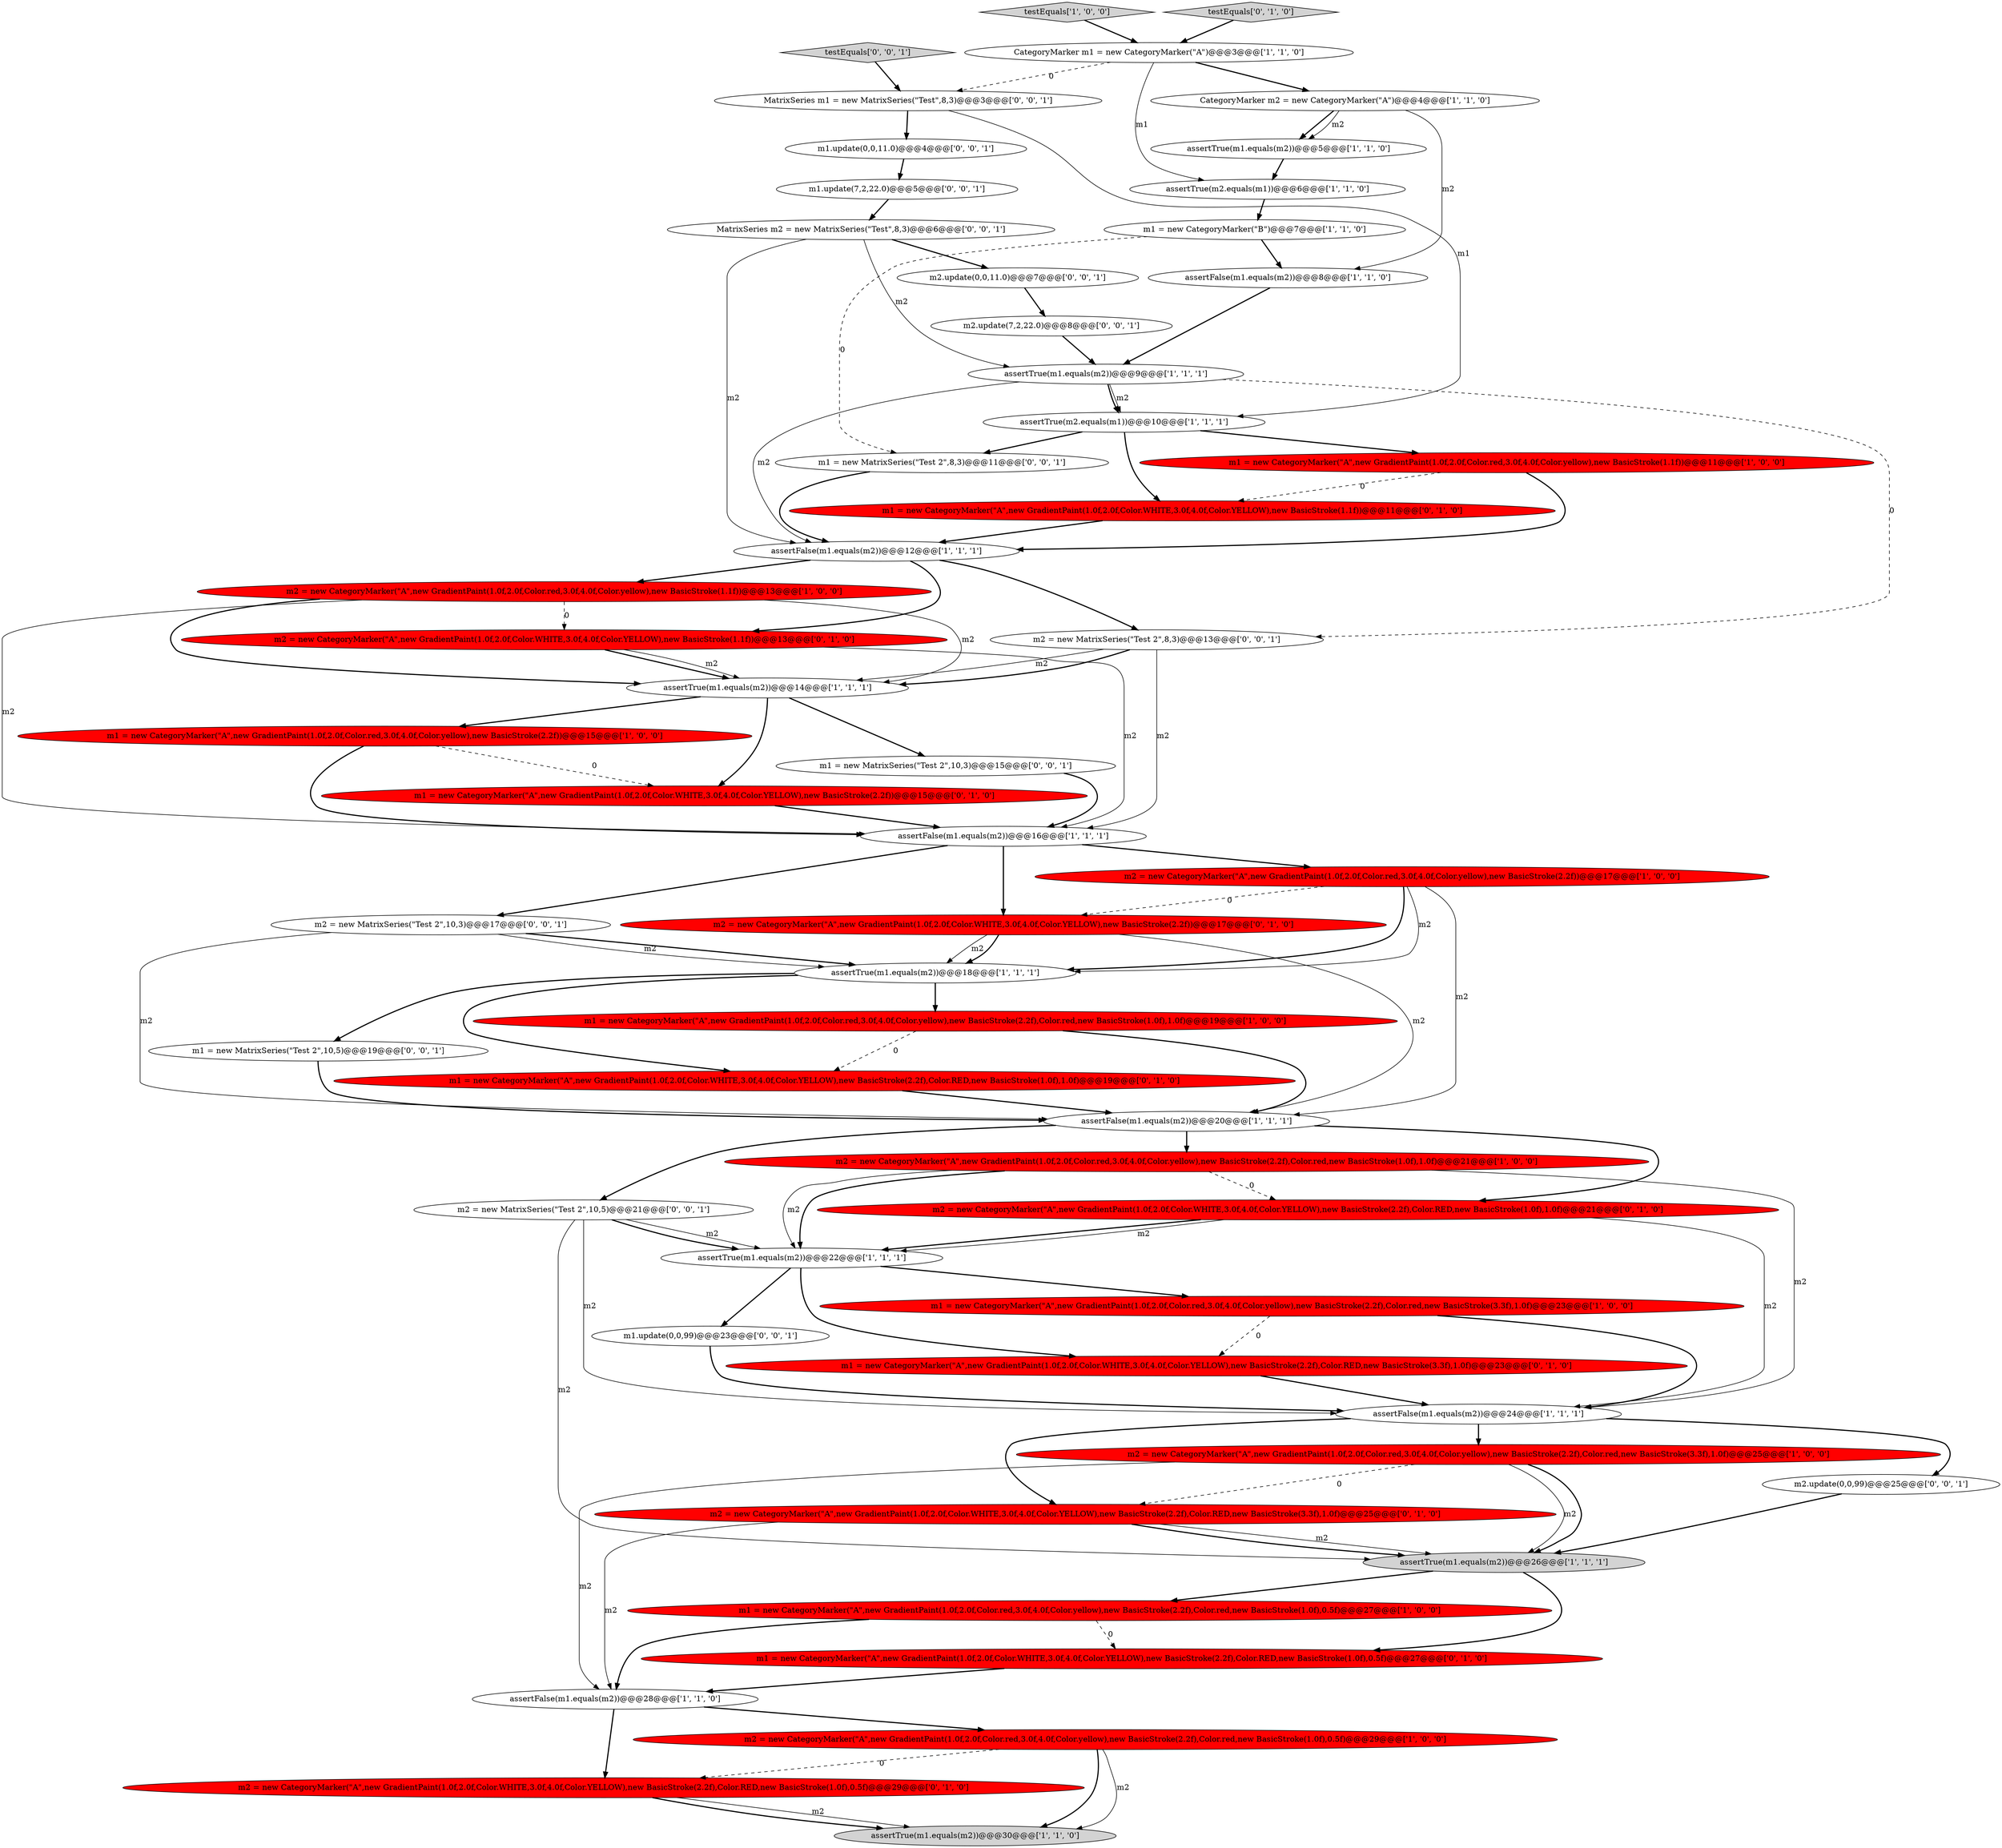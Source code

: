 digraph {
2 [style = filled, label = "m1 = new CategoryMarker(\"A\",new GradientPaint(1.0f,2.0f,Color.red,3.0f,4.0f,Color.yellow),new BasicStroke(2.2f),Color.red,new BasicStroke(3.3f),1.0f)@@@23@@@['1', '0', '0']", fillcolor = red, shape = ellipse image = "AAA1AAABBB1BBB"];
23 [style = filled, label = "assertFalse(m1.equals(m2))@@@16@@@['1', '1', '1']", fillcolor = white, shape = ellipse image = "AAA0AAABBB1BBB"];
29 [style = filled, label = "m1 = new CategoryMarker(\"A\",new GradientPaint(1.0f,2.0f,Color.WHITE,3.0f,4.0f,Color.YELLOW),new BasicStroke(1.1f))@@@11@@@['0', '1', '0']", fillcolor = red, shape = ellipse image = "AAA1AAABBB2BBB"];
16 [style = filled, label = "CategoryMarker m1 = new CategoryMarker(\"A\")@@@3@@@['1', '1', '0']", fillcolor = white, shape = ellipse image = "AAA0AAABBB1BBB"];
10 [style = filled, label = "testEquals['1', '0', '0']", fillcolor = lightgray, shape = diamond image = "AAA0AAABBB1BBB"];
25 [style = filled, label = "m2 = new CategoryMarker(\"A\",new GradientPaint(1.0f,2.0f,Color.red,3.0f,4.0f,Color.yellow),new BasicStroke(2.2f))@@@17@@@['1', '0', '0']", fillcolor = red, shape = ellipse image = "AAA1AAABBB1BBB"];
33 [style = filled, label = "m1 = new CategoryMarker(\"A\",new GradientPaint(1.0f,2.0f,Color.WHITE,3.0f,4.0f,Color.YELLOW),new BasicStroke(2.2f))@@@15@@@['0', '1', '0']", fillcolor = red, shape = ellipse image = "AAA1AAABBB2BBB"];
28 [style = filled, label = "m2 = new CategoryMarker(\"A\",new GradientPaint(1.0f,2.0f,Color.red,3.0f,4.0f,Color.yellow),new BasicStroke(1.1f))@@@13@@@['1', '0', '0']", fillcolor = red, shape = ellipse image = "AAA1AAABBB1BBB"];
51 [style = filled, label = "m2 = new MatrixSeries(\"Test 2\",8,3)@@@13@@@['0', '0', '1']", fillcolor = white, shape = ellipse image = "AAA0AAABBB3BBB"];
11 [style = filled, label = "m1 = new CategoryMarker(\"B\")@@@7@@@['1', '1', '0']", fillcolor = white, shape = ellipse image = "AAA0AAABBB1BBB"];
30 [style = filled, label = "m2 = new CategoryMarker(\"A\",new GradientPaint(1.0f,2.0f,Color.WHITE,3.0f,4.0f,Color.YELLOW),new BasicStroke(2.2f),Color.RED,new BasicStroke(3.3f),1.0f)@@@25@@@['0', '1', '0']", fillcolor = red, shape = ellipse image = "AAA1AAABBB2BBB"];
22 [style = filled, label = "assertTrue(m2.equals(m1))@@@10@@@['1', '1', '1']", fillcolor = white, shape = ellipse image = "AAA0AAABBB1BBB"];
35 [style = filled, label = "m1 = new CategoryMarker(\"A\",new GradientPaint(1.0f,2.0f,Color.WHITE,3.0f,4.0f,Color.YELLOW),new BasicStroke(2.2f),Color.RED,new BasicStroke(3.3f),1.0f)@@@23@@@['0', '1', '0']", fillcolor = red, shape = ellipse image = "AAA1AAABBB2BBB"];
9 [style = filled, label = "assertFalse(m1.equals(m2))@@@24@@@['1', '1', '1']", fillcolor = white, shape = ellipse image = "AAA0AAABBB1BBB"];
13 [style = filled, label = "assertTrue(m1.equals(m2))@@@18@@@['1', '1', '1']", fillcolor = white, shape = ellipse image = "AAA0AAABBB1BBB"];
40 [style = filled, label = "m1.update(7,2,22.0)@@@5@@@['0', '0', '1']", fillcolor = white, shape = ellipse image = "AAA0AAABBB3BBB"];
53 [style = filled, label = "MatrixSeries m1 = new MatrixSeries(\"Test\",8,3)@@@3@@@['0', '0', '1']", fillcolor = white, shape = ellipse image = "AAA0AAABBB3BBB"];
31 [style = filled, label = "m1 = new CategoryMarker(\"A\",new GradientPaint(1.0f,2.0f,Color.WHITE,3.0f,4.0f,Color.YELLOW),new BasicStroke(2.2f),Color.RED,new BasicStroke(1.0f),1.0f)@@@19@@@['0', '1', '0']", fillcolor = red, shape = ellipse image = "AAA1AAABBB2BBB"];
34 [style = filled, label = "m2 = new CategoryMarker(\"A\",new GradientPaint(1.0f,2.0f,Color.WHITE,3.0f,4.0f,Color.YELLOW),new BasicStroke(2.2f),Color.RED,new BasicStroke(1.0f),0.5f)@@@29@@@['0', '1', '0']", fillcolor = red, shape = ellipse image = "AAA1AAABBB2BBB"];
41 [style = filled, label = "m2 = new MatrixSeries(\"Test 2\",10,5)@@@21@@@['0', '0', '1']", fillcolor = white, shape = ellipse image = "AAA0AAABBB3BBB"];
12 [style = filled, label = "assertTrue(m1.equals(m2))@@@22@@@['1', '1', '1']", fillcolor = white, shape = ellipse image = "AAA0AAABBB1BBB"];
26 [style = filled, label = "assertFalse(m1.equals(m2))@@@28@@@['1', '1', '0']", fillcolor = white, shape = ellipse image = "AAA0AAABBB1BBB"];
0 [style = filled, label = "assertTrue(m1.equals(m2))@@@26@@@['1', '1', '1']", fillcolor = lightgray, shape = ellipse image = "AAA0AAABBB1BBB"];
43 [style = filled, label = "m1.update(0,0,11.0)@@@4@@@['0', '0', '1']", fillcolor = white, shape = ellipse image = "AAA0AAABBB3BBB"];
49 [style = filled, label = "m1 = new MatrixSeries(\"Test 2\",8,3)@@@11@@@['0', '0', '1']", fillcolor = white, shape = ellipse image = "AAA0AAABBB3BBB"];
45 [style = filled, label = "m1.update(0,0,99)@@@23@@@['0', '0', '1']", fillcolor = white, shape = ellipse image = "AAA0AAABBB3BBB"];
54 [style = filled, label = "MatrixSeries m2 = new MatrixSeries(\"Test\",8,3)@@@6@@@['0', '0', '1']", fillcolor = white, shape = ellipse image = "AAA0AAABBB3BBB"];
19 [style = filled, label = "m1 = new CategoryMarker(\"A\",new GradientPaint(1.0f,2.0f,Color.red,3.0f,4.0f,Color.yellow),new BasicStroke(2.2f))@@@15@@@['1', '0', '0']", fillcolor = red, shape = ellipse image = "AAA1AAABBB1BBB"];
21 [style = filled, label = "assertFalse(m1.equals(m2))@@@8@@@['1', '1', '0']", fillcolor = white, shape = ellipse image = "AAA0AAABBB1BBB"];
8 [style = filled, label = "CategoryMarker m2 = new CategoryMarker(\"A\")@@@4@@@['1', '1', '0']", fillcolor = white, shape = ellipse image = "AAA0AAABBB1BBB"];
27 [style = filled, label = "m2 = new CategoryMarker(\"A\",new GradientPaint(1.0f,2.0f,Color.red,3.0f,4.0f,Color.yellow),new BasicStroke(2.2f),Color.red,new BasicStroke(1.0f),1.0f)@@@21@@@['1', '0', '0']", fillcolor = red, shape = ellipse image = "AAA1AAABBB1BBB"];
24 [style = filled, label = "m2 = new CategoryMarker(\"A\",new GradientPaint(1.0f,2.0f,Color.red,3.0f,4.0f,Color.yellow),new BasicStroke(2.2f),Color.red,new BasicStroke(3.3f),1.0f)@@@25@@@['1', '0', '0']", fillcolor = red, shape = ellipse image = "AAA1AAABBB1BBB"];
15 [style = filled, label = "assertTrue(m1.equals(m2))@@@9@@@['1', '1', '1']", fillcolor = white, shape = ellipse image = "AAA0AAABBB1BBB"];
7 [style = filled, label = "assertTrue(m1.equals(m2))@@@30@@@['1', '1', '0']", fillcolor = lightgray, shape = ellipse image = "AAA0AAABBB1BBB"];
37 [style = filled, label = "testEquals['0', '1', '0']", fillcolor = lightgray, shape = diamond image = "AAA0AAABBB2BBB"];
47 [style = filled, label = "m2 = new MatrixSeries(\"Test 2\",10,3)@@@17@@@['0', '0', '1']", fillcolor = white, shape = ellipse image = "AAA0AAABBB3BBB"];
48 [style = filled, label = "m2.update(0,0,11.0)@@@7@@@['0', '0', '1']", fillcolor = white, shape = ellipse image = "AAA0AAABBB3BBB"];
17 [style = filled, label = "assertFalse(m1.equals(m2))@@@20@@@['1', '1', '1']", fillcolor = white, shape = ellipse image = "AAA0AAABBB1BBB"];
52 [style = filled, label = "m1 = new MatrixSeries(\"Test 2\",10,5)@@@19@@@['0', '0', '1']", fillcolor = white, shape = ellipse image = "AAA0AAABBB3BBB"];
42 [style = filled, label = "testEquals['0', '0', '1']", fillcolor = lightgray, shape = diamond image = "AAA0AAABBB3BBB"];
50 [style = filled, label = "m2.update(7,2,22.0)@@@8@@@['0', '0', '1']", fillcolor = white, shape = ellipse image = "AAA0AAABBB3BBB"];
44 [style = filled, label = "m2.update(0,0,99)@@@25@@@['0', '0', '1']", fillcolor = white, shape = ellipse image = "AAA0AAABBB3BBB"];
1 [style = filled, label = "m1 = new CategoryMarker(\"A\",new GradientPaint(1.0f,2.0f,Color.red,3.0f,4.0f,Color.yellow),new BasicStroke(2.2f),Color.red,new BasicStroke(1.0f),1.0f)@@@19@@@['1', '0', '0']", fillcolor = red, shape = ellipse image = "AAA1AAABBB1BBB"];
46 [style = filled, label = "m1 = new MatrixSeries(\"Test 2\",10,3)@@@15@@@['0', '0', '1']", fillcolor = white, shape = ellipse image = "AAA0AAABBB3BBB"];
6 [style = filled, label = "m2 = new CategoryMarker(\"A\",new GradientPaint(1.0f,2.0f,Color.red,3.0f,4.0f,Color.yellow),new BasicStroke(2.2f),Color.red,new BasicStroke(1.0f),0.5f)@@@29@@@['1', '0', '0']", fillcolor = red, shape = ellipse image = "AAA1AAABBB1BBB"];
4 [style = filled, label = "m1 = new CategoryMarker(\"A\",new GradientPaint(1.0f,2.0f,Color.red,3.0f,4.0f,Color.yellow),new BasicStroke(1.1f))@@@11@@@['1', '0', '0']", fillcolor = red, shape = ellipse image = "AAA1AAABBB1BBB"];
14 [style = filled, label = "assertTrue(m1.equals(m2))@@@14@@@['1', '1', '1']", fillcolor = white, shape = ellipse image = "AAA0AAABBB1BBB"];
20 [style = filled, label = "assertTrue(m2.equals(m1))@@@6@@@['1', '1', '0']", fillcolor = white, shape = ellipse image = "AAA0AAABBB1BBB"];
32 [style = filled, label = "m2 = new CategoryMarker(\"A\",new GradientPaint(1.0f,2.0f,Color.WHITE,3.0f,4.0f,Color.YELLOW),new BasicStroke(2.2f),Color.RED,new BasicStroke(1.0f),1.0f)@@@21@@@['0', '1', '0']", fillcolor = red, shape = ellipse image = "AAA1AAABBB2BBB"];
36 [style = filled, label = "m2 = new CategoryMarker(\"A\",new GradientPaint(1.0f,2.0f,Color.WHITE,3.0f,4.0f,Color.YELLOW),new BasicStroke(1.1f))@@@13@@@['0', '1', '0']", fillcolor = red, shape = ellipse image = "AAA1AAABBB2BBB"];
39 [style = filled, label = "m1 = new CategoryMarker(\"A\",new GradientPaint(1.0f,2.0f,Color.WHITE,3.0f,4.0f,Color.YELLOW),new BasicStroke(2.2f),Color.RED,new BasicStroke(1.0f),0.5f)@@@27@@@['0', '1', '0']", fillcolor = red, shape = ellipse image = "AAA1AAABBB2BBB"];
3 [style = filled, label = "assertTrue(m1.equals(m2))@@@5@@@['1', '1', '0']", fillcolor = white, shape = ellipse image = "AAA0AAABBB1BBB"];
5 [style = filled, label = "assertFalse(m1.equals(m2))@@@12@@@['1', '1', '1']", fillcolor = white, shape = ellipse image = "AAA0AAABBB1BBB"];
18 [style = filled, label = "m1 = new CategoryMarker(\"A\",new GradientPaint(1.0f,2.0f,Color.red,3.0f,4.0f,Color.yellow),new BasicStroke(2.2f),Color.red,new BasicStroke(1.0f),0.5f)@@@27@@@['1', '0', '0']", fillcolor = red, shape = ellipse image = "AAA1AAABBB1BBB"];
38 [style = filled, label = "m2 = new CategoryMarker(\"A\",new GradientPaint(1.0f,2.0f,Color.WHITE,3.0f,4.0f,Color.YELLOW),new BasicStroke(2.2f))@@@17@@@['0', '1', '0']", fillcolor = red, shape = ellipse image = "AAA1AAABBB2BBB"];
29->5 [style = bold, label=""];
12->45 [style = bold, label=""];
32->12 [style = bold, label=""];
21->15 [style = bold, label=""];
15->51 [style = dashed, label="0"];
26->34 [style = bold, label=""];
24->30 [style = dashed, label="0"];
6->34 [style = dashed, label="0"];
5->28 [style = bold, label=""];
13->1 [style = bold, label=""];
28->14 [style = bold, label=""];
24->0 [style = solid, label="m2"];
22->4 [style = bold, label=""];
43->40 [style = bold, label=""];
18->39 [style = dashed, label="0"];
12->2 [style = bold, label=""];
6->7 [style = solid, label="m2"];
28->36 [style = dashed, label="0"];
14->46 [style = bold, label=""];
36->23 [style = solid, label="m2"];
13->31 [style = bold, label=""];
17->27 [style = bold, label=""];
5->36 [style = bold, label=""];
9->24 [style = bold, label=""];
25->13 [style = solid, label="m2"];
23->25 [style = bold, label=""];
27->12 [style = bold, label=""];
25->17 [style = solid, label="m2"];
24->0 [style = bold, label=""];
30->26 [style = solid, label="m2"];
1->31 [style = dashed, label="0"];
17->41 [style = bold, label=""];
32->9 [style = solid, label="m2"];
48->50 [style = bold, label=""];
2->9 [style = bold, label=""];
12->35 [style = bold, label=""];
34->7 [style = solid, label="m2"];
47->17 [style = solid, label="m2"];
26->6 [style = bold, label=""];
36->14 [style = bold, label=""];
39->26 [style = bold, label=""];
22->49 [style = bold, label=""];
1->17 [style = bold, label=""];
11->49 [style = dashed, label="0"];
33->23 [style = bold, label=""];
30->0 [style = solid, label="m2"];
51->14 [style = bold, label=""];
41->12 [style = solid, label="m2"];
9->44 [style = bold, label=""];
49->5 [style = bold, label=""];
6->7 [style = bold, label=""];
53->43 [style = bold, label=""];
37->16 [style = bold, label=""];
0->39 [style = bold, label=""];
16->20 [style = solid, label="m1"];
15->22 [style = solid, label="m2"];
16->8 [style = bold, label=""];
35->9 [style = bold, label=""];
2->35 [style = dashed, label="0"];
11->21 [style = bold, label=""];
41->0 [style = solid, label="m2"];
8->3 [style = bold, label=""];
18->26 [style = bold, label=""];
22->29 [style = bold, label=""];
14->19 [style = bold, label=""];
53->22 [style = solid, label="m1"];
28->23 [style = solid, label="m2"];
16->53 [style = dashed, label="0"];
47->13 [style = bold, label=""];
54->5 [style = solid, label="m2"];
15->22 [style = bold, label=""];
51->23 [style = solid, label="m2"];
25->38 [style = dashed, label="0"];
10->16 [style = bold, label=""];
8->21 [style = solid, label="m2"];
27->32 [style = dashed, label="0"];
23->47 [style = bold, label=""];
51->14 [style = solid, label="m2"];
0->18 [style = bold, label=""];
30->0 [style = bold, label=""];
50->15 [style = bold, label=""];
41->12 [style = bold, label=""];
31->17 [style = bold, label=""];
13->52 [style = bold, label=""];
4->5 [style = bold, label=""];
46->23 [style = bold, label=""];
45->9 [style = bold, label=""];
24->26 [style = solid, label="m2"];
20->11 [style = bold, label=""];
8->3 [style = solid, label="m2"];
40->54 [style = bold, label=""];
5->51 [style = bold, label=""];
25->13 [style = bold, label=""];
36->14 [style = solid, label="m2"];
34->7 [style = bold, label=""];
54->48 [style = bold, label=""];
9->30 [style = bold, label=""];
17->32 [style = bold, label=""];
27->9 [style = solid, label="m2"];
52->17 [style = bold, label=""];
14->33 [style = bold, label=""];
15->5 [style = solid, label="m2"];
32->12 [style = solid, label="m2"];
54->15 [style = solid, label="m2"];
3->20 [style = bold, label=""];
38->13 [style = solid, label="m2"];
19->23 [style = bold, label=""];
23->38 [style = bold, label=""];
28->14 [style = solid, label="m2"];
38->17 [style = solid, label="m2"];
47->13 [style = solid, label="m2"];
27->12 [style = solid, label="m2"];
4->29 [style = dashed, label="0"];
38->13 [style = bold, label=""];
41->9 [style = solid, label="m2"];
19->33 [style = dashed, label="0"];
42->53 [style = bold, label=""];
44->0 [style = bold, label=""];
}
